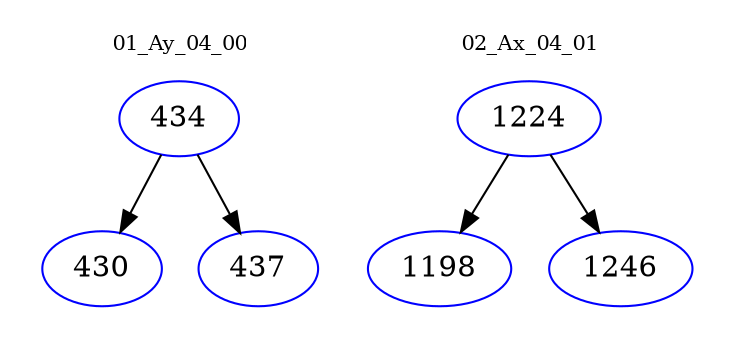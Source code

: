 digraph{
subgraph cluster_0 {
color = white
label = "01_Ay_04_00";
fontsize=10;
T0_434 [label="434", color="blue"]
T0_434 -> T0_430 [color="black"]
T0_430 [label="430", color="blue"]
T0_434 -> T0_437 [color="black"]
T0_437 [label="437", color="blue"]
}
subgraph cluster_1 {
color = white
label = "02_Ax_04_01";
fontsize=10;
T1_1224 [label="1224", color="blue"]
T1_1224 -> T1_1198 [color="black"]
T1_1198 [label="1198", color="blue"]
T1_1224 -> T1_1246 [color="black"]
T1_1246 [label="1246", color="blue"]
}
}
